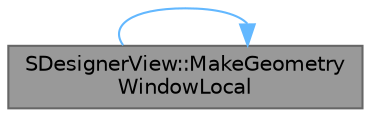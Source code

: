 digraph "SDesignerView::MakeGeometryWindowLocal"
{
 // INTERACTIVE_SVG=YES
 // LATEX_PDF_SIZE
  bgcolor="transparent";
  edge [fontname=Helvetica,fontsize=10,labelfontname=Helvetica,labelfontsize=10];
  node [fontname=Helvetica,fontsize=10,shape=box,height=0.2,width=0.4];
  rankdir="LR";
  Node1 [id="Node000001",label="SDesignerView::MakeGeometry\lWindowLocal",height=0.2,width=0.4,color="gray40", fillcolor="grey60", style="filled", fontcolor="black",tooltip="Takes geometry and adds the inverse of the window transform to get the geometry in the space of the w..."];
  Node1 -> Node1 [id="edge1_Node000001_Node000001",color="steelblue1",style="solid",tooltip=" "];
}
